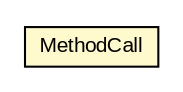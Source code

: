 #!/usr/local/bin/dot
#
# Class diagram 
# Generated by UMLGraph version R5_6-24-gf6e263 (http://www.umlgraph.org/)
#

digraph G {
	edge [fontname="arial",fontsize=10,labelfontname="arial",labelfontsize=10];
	node [fontname="arial",fontsize=10,shape=plaintext];
	nodesep=0.25;
	ranksep=0.5;
	rankdir=LR;
	// com.gwtplatform.dispatch.rest.rebind.type.MethodCall
	c343388 [label=<<table title="com.gwtplatform.dispatch.rest.rebind.type.MethodCall" border="0" cellborder="1" cellspacing="0" cellpadding="2" port="p" bgcolor="lemonChiffon" href="./MethodCall.html">
		<tr><td><table border="0" cellspacing="0" cellpadding="1">
<tr><td align="center" balign="center"> MethodCall </td></tr>
		</table></td></tr>
		</table>>, URL="./MethodCall.html", fontname="arial", fontcolor="black", fontsize=10.0];
}

